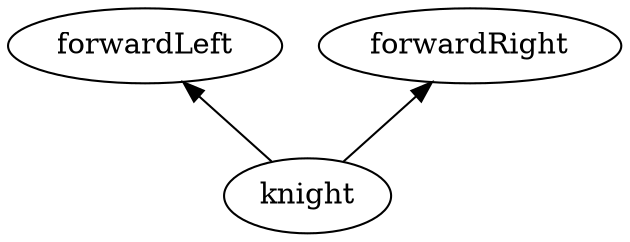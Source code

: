 digraph knightStates {
  rankdir=BT;
  knight -> fl;   fl [label="forwardLeft"  ];
  knight -> fr;   fr [label="forwardRight" ];
}
